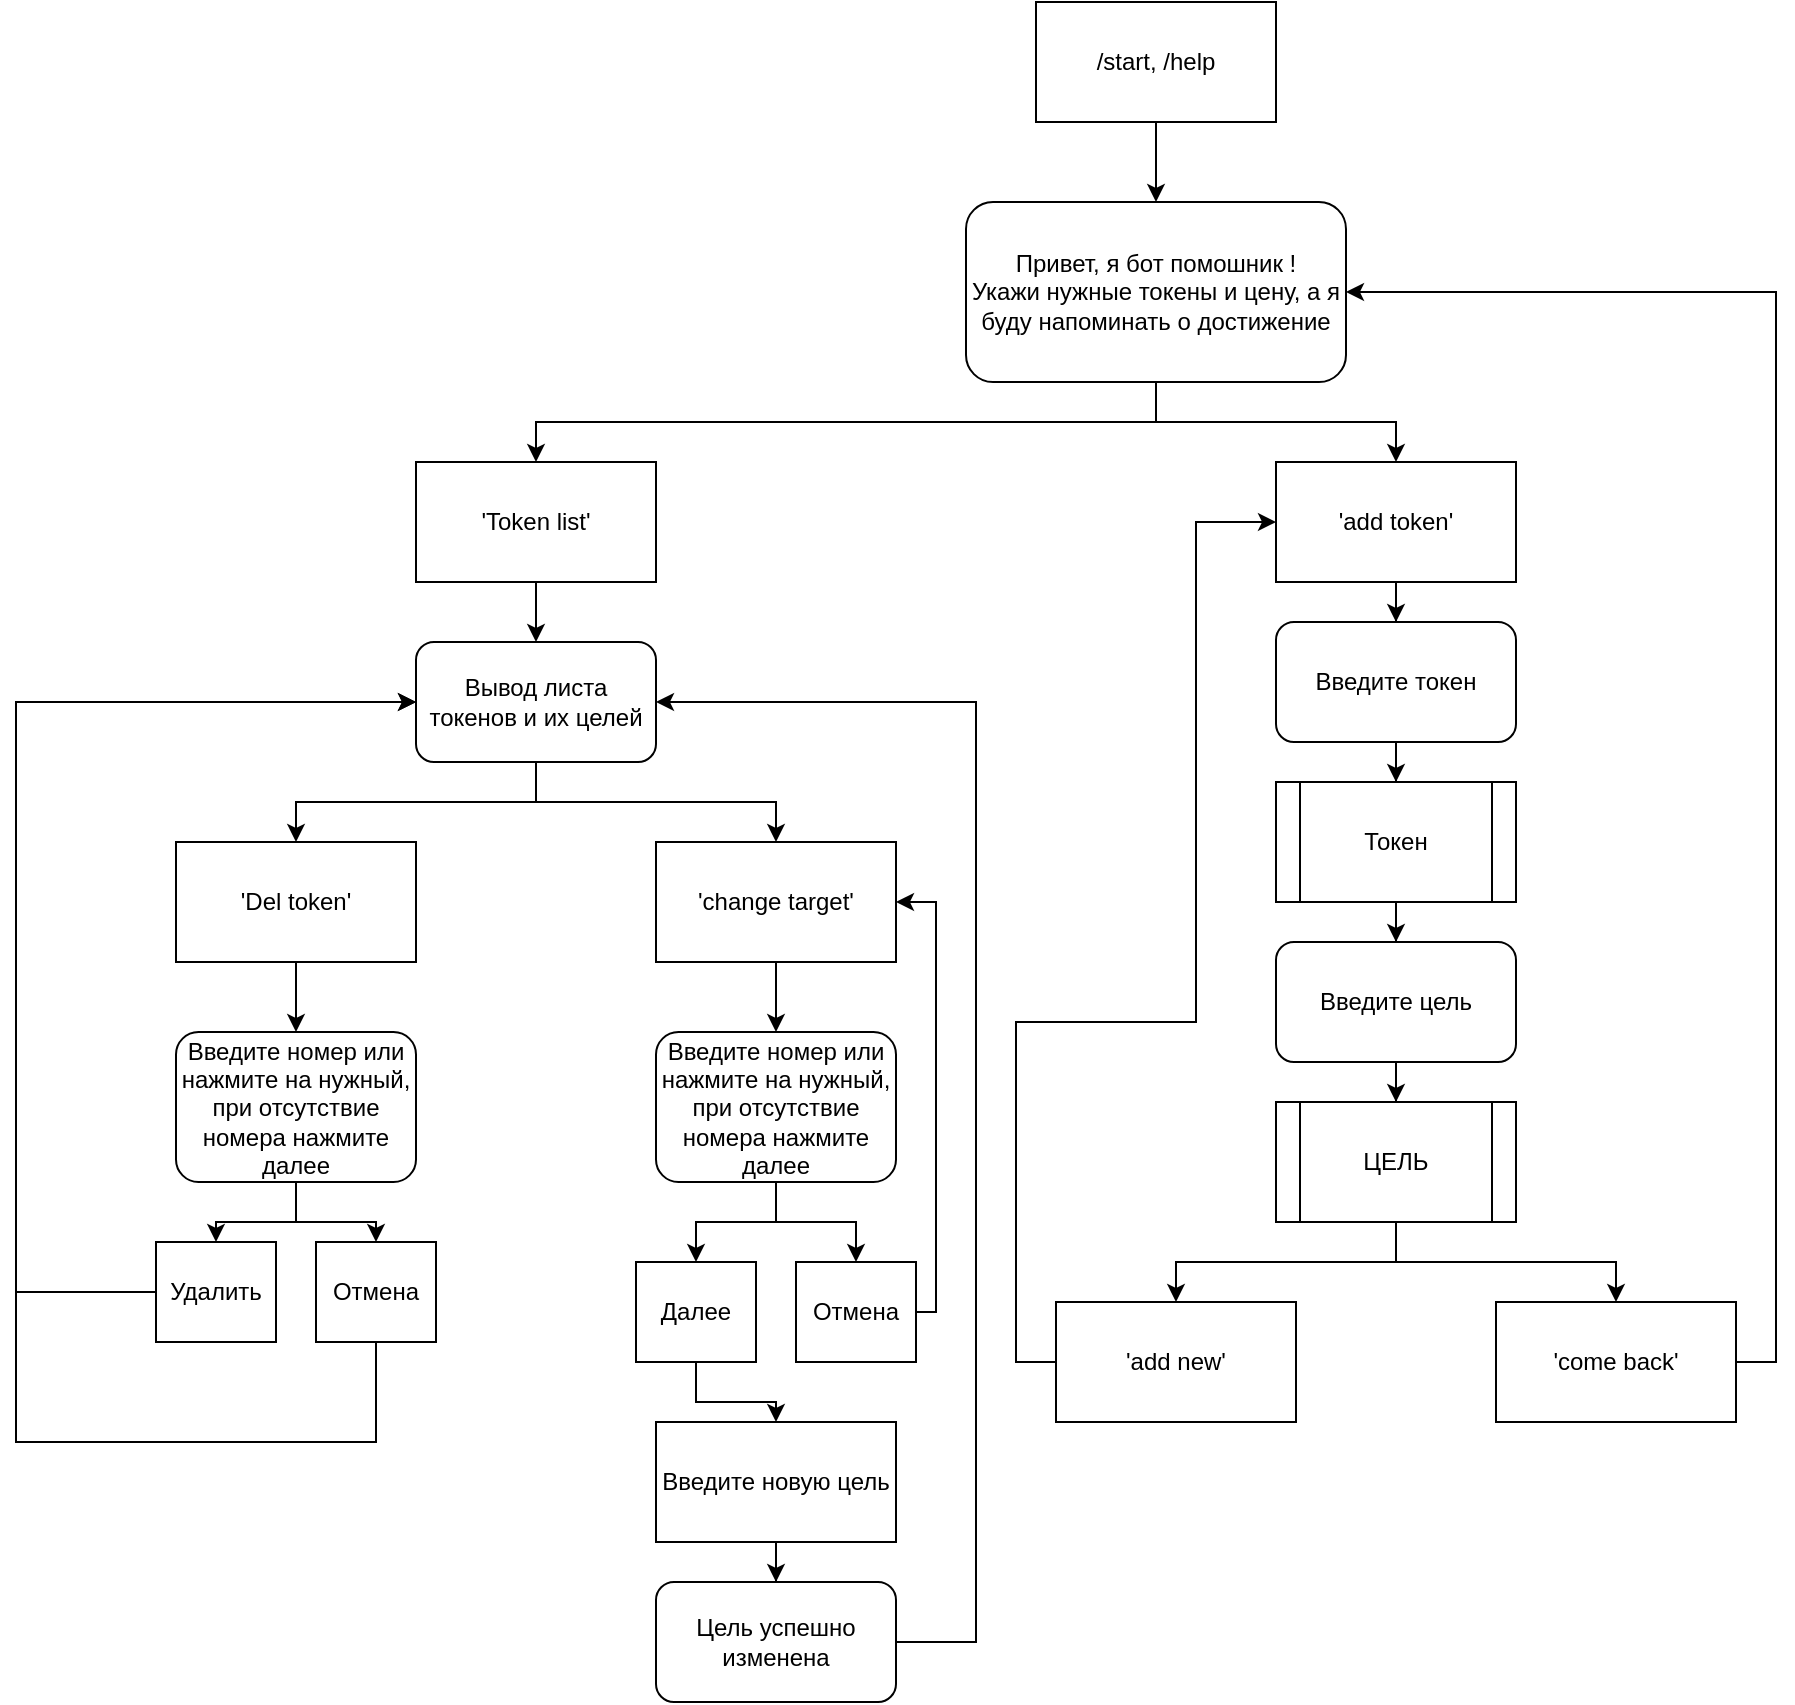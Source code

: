 <mxfile version="21.1.2" type="github">
  <diagram name="Page-1" id="x2dLZpFsMUdR2THL_J5Z">
    <mxGraphModel dx="2259" dy="779" grid="1" gridSize="10" guides="1" tooltips="1" connect="1" arrows="1" fold="1" page="1" pageScale="1" pageWidth="827" pageHeight="1169" math="0" shadow="0">
      <root>
        <mxCell id="0" />
        <mxCell id="1" parent="0" />
        <mxCell id="AJ9WOM8VjCzLyiREaS5K-4" style="edgeStyle=orthogonalEdgeStyle;rounded=0;orthogonalLoop=1;jettySize=auto;html=1;" edge="1" parent="1" source="AJ9WOM8VjCzLyiREaS5K-2" target="AJ9WOM8VjCzLyiREaS5K-3">
          <mxGeometry relative="1" as="geometry" />
        </mxCell>
        <mxCell id="AJ9WOM8VjCzLyiREaS5K-2" value="/start, /help" style="rounded=0;whiteSpace=wrap;html=1;" vertex="1" parent="1">
          <mxGeometry x="370" y="40" width="120" height="60" as="geometry" />
        </mxCell>
        <mxCell id="AJ9WOM8VjCzLyiREaS5K-7" style="edgeStyle=orthogonalEdgeStyle;rounded=0;orthogonalLoop=1;jettySize=auto;html=1;exitX=0.5;exitY=1;exitDx=0;exitDy=0;entryX=0.5;entryY=0;entryDx=0;entryDy=0;" edge="1" parent="1" source="AJ9WOM8VjCzLyiREaS5K-3" target="AJ9WOM8VjCzLyiREaS5K-5">
          <mxGeometry relative="1" as="geometry" />
        </mxCell>
        <mxCell id="AJ9WOM8VjCzLyiREaS5K-8" style="edgeStyle=orthogonalEdgeStyle;rounded=0;orthogonalLoop=1;jettySize=auto;html=1;entryX=0.5;entryY=0;entryDx=0;entryDy=0;" edge="1" parent="1" source="AJ9WOM8VjCzLyiREaS5K-3" target="AJ9WOM8VjCzLyiREaS5K-6">
          <mxGeometry relative="1" as="geometry" />
        </mxCell>
        <mxCell id="AJ9WOM8VjCzLyiREaS5K-3" value="Привет, я бот помошник !&#xa;Укажи нужные токены и цену, а я буду напоминать о достижение" style="rounded=1;whiteSpace=wrap;html=1;" vertex="1" parent="1">
          <mxGeometry x="335" y="140" width="190" height="90" as="geometry" />
        </mxCell>
        <mxCell id="AJ9WOM8VjCzLyiREaS5K-25" style="edgeStyle=orthogonalEdgeStyle;rounded=0;orthogonalLoop=1;jettySize=auto;html=1;" edge="1" parent="1" source="AJ9WOM8VjCzLyiREaS5K-5" target="AJ9WOM8VjCzLyiREaS5K-24">
          <mxGeometry relative="1" as="geometry" />
        </mxCell>
        <mxCell id="AJ9WOM8VjCzLyiREaS5K-5" value="&#39;Token list&#39;" style="rounded=0;whiteSpace=wrap;html=1;" vertex="1" parent="1">
          <mxGeometry x="60" y="270" width="120" height="60" as="geometry" />
        </mxCell>
        <mxCell id="AJ9WOM8VjCzLyiREaS5K-10" style="edgeStyle=orthogonalEdgeStyle;rounded=0;orthogonalLoop=1;jettySize=auto;html=1;entryX=0.5;entryY=0;entryDx=0;entryDy=0;" edge="1" parent="1" source="AJ9WOM8VjCzLyiREaS5K-6" target="AJ9WOM8VjCzLyiREaS5K-9">
          <mxGeometry relative="1" as="geometry" />
        </mxCell>
        <mxCell id="AJ9WOM8VjCzLyiREaS5K-6" value="&#39;add token&#39;" style="rounded=0;whiteSpace=wrap;html=1;" vertex="1" parent="1">
          <mxGeometry x="490" y="270" width="120" height="60" as="geometry" />
        </mxCell>
        <mxCell id="AJ9WOM8VjCzLyiREaS5K-16" style="edgeStyle=orthogonalEdgeStyle;rounded=0;orthogonalLoop=1;jettySize=auto;html=1;" edge="1" parent="1" source="AJ9WOM8VjCzLyiREaS5K-9" target="AJ9WOM8VjCzLyiREaS5K-15">
          <mxGeometry relative="1" as="geometry" />
        </mxCell>
        <mxCell id="AJ9WOM8VjCzLyiREaS5K-9" value="Введите токен" style="rounded=1;whiteSpace=wrap;html=1;" vertex="1" parent="1">
          <mxGeometry x="490" y="350" width="120" height="60" as="geometry" />
        </mxCell>
        <mxCell id="AJ9WOM8VjCzLyiREaS5K-14" style="edgeStyle=orthogonalEdgeStyle;rounded=0;orthogonalLoop=1;jettySize=auto;html=1;" edge="1" parent="1" source="AJ9WOM8VjCzLyiREaS5K-11" target="AJ9WOM8VjCzLyiREaS5K-13">
          <mxGeometry relative="1" as="geometry" />
        </mxCell>
        <mxCell id="AJ9WOM8VjCzLyiREaS5K-11" value="Введите цель" style="rounded=1;whiteSpace=wrap;html=1;" vertex="1" parent="1">
          <mxGeometry x="490" y="510" width="120" height="60" as="geometry" />
        </mxCell>
        <mxCell id="AJ9WOM8VjCzLyiREaS5K-20" style="edgeStyle=orthogonalEdgeStyle;rounded=0;orthogonalLoop=1;jettySize=auto;html=1;entryX=0.5;entryY=0;entryDx=0;entryDy=0;" edge="1" parent="1" source="AJ9WOM8VjCzLyiREaS5K-13" target="AJ9WOM8VjCzLyiREaS5K-19">
          <mxGeometry relative="1" as="geometry" />
        </mxCell>
        <mxCell id="AJ9WOM8VjCzLyiREaS5K-21" style="edgeStyle=orthogonalEdgeStyle;rounded=0;orthogonalLoop=1;jettySize=auto;html=1;entryX=0.5;entryY=0;entryDx=0;entryDy=0;" edge="1" parent="1" source="AJ9WOM8VjCzLyiREaS5K-13" target="AJ9WOM8VjCzLyiREaS5K-18">
          <mxGeometry relative="1" as="geometry" />
        </mxCell>
        <mxCell id="AJ9WOM8VjCzLyiREaS5K-13" value="ЦЕЛЬ" style="shape=process;whiteSpace=wrap;html=1;backgroundOutline=1;" vertex="1" parent="1">
          <mxGeometry x="490" y="590" width="120" height="60" as="geometry" />
        </mxCell>
        <mxCell id="AJ9WOM8VjCzLyiREaS5K-17" style="edgeStyle=orthogonalEdgeStyle;rounded=0;orthogonalLoop=1;jettySize=auto;html=1;" edge="1" parent="1" source="AJ9WOM8VjCzLyiREaS5K-15" target="AJ9WOM8VjCzLyiREaS5K-11">
          <mxGeometry relative="1" as="geometry" />
        </mxCell>
        <mxCell id="AJ9WOM8VjCzLyiREaS5K-15" value="Токен" style="shape=process;whiteSpace=wrap;html=1;backgroundOutline=1;" vertex="1" parent="1">
          <mxGeometry x="490" y="430" width="120" height="60" as="geometry" />
        </mxCell>
        <mxCell id="AJ9WOM8VjCzLyiREaS5K-23" style="edgeStyle=orthogonalEdgeStyle;rounded=0;orthogonalLoop=1;jettySize=auto;html=1;entryX=0;entryY=0.5;entryDx=0;entryDy=0;exitX=0;exitY=0.5;exitDx=0;exitDy=0;" edge="1" parent="1" source="AJ9WOM8VjCzLyiREaS5K-18" target="AJ9WOM8VjCzLyiREaS5K-6">
          <mxGeometry relative="1" as="geometry">
            <Array as="points">
              <mxPoint x="360" y="720" />
              <mxPoint x="360" y="550" />
              <mxPoint x="450" y="550" />
              <mxPoint x="450" y="300" />
            </Array>
          </mxGeometry>
        </mxCell>
        <mxCell id="AJ9WOM8VjCzLyiREaS5K-18" value="&#39;add new&#39;" style="rounded=0;whiteSpace=wrap;html=1;" vertex="1" parent="1">
          <mxGeometry x="380" y="690" width="120" height="60" as="geometry" />
        </mxCell>
        <mxCell id="AJ9WOM8VjCzLyiREaS5K-22" style="edgeStyle=orthogonalEdgeStyle;rounded=0;orthogonalLoop=1;jettySize=auto;html=1;entryX=1;entryY=0.5;entryDx=0;entryDy=0;exitX=1;exitY=0.5;exitDx=0;exitDy=0;" edge="1" parent="1" source="AJ9WOM8VjCzLyiREaS5K-19" target="AJ9WOM8VjCzLyiREaS5K-3">
          <mxGeometry relative="1" as="geometry" />
        </mxCell>
        <mxCell id="AJ9WOM8VjCzLyiREaS5K-19" value="&#39;come back&#39;" style="rounded=0;whiteSpace=wrap;html=1;" vertex="1" parent="1">
          <mxGeometry x="600" y="690" width="120" height="60" as="geometry" />
        </mxCell>
        <mxCell id="AJ9WOM8VjCzLyiREaS5K-28" style="edgeStyle=orthogonalEdgeStyle;rounded=0;orthogonalLoop=1;jettySize=auto;html=1;" edge="1" parent="1" source="AJ9WOM8VjCzLyiREaS5K-24" target="AJ9WOM8VjCzLyiREaS5K-27">
          <mxGeometry relative="1" as="geometry" />
        </mxCell>
        <mxCell id="AJ9WOM8VjCzLyiREaS5K-29" style="edgeStyle=orthogonalEdgeStyle;rounded=0;orthogonalLoop=1;jettySize=auto;html=1;entryX=0.5;entryY=0;entryDx=0;entryDy=0;" edge="1" parent="1" source="AJ9WOM8VjCzLyiREaS5K-24" target="AJ9WOM8VjCzLyiREaS5K-26">
          <mxGeometry relative="1" as="geometry" />
        </mxCell>
        <mxCell id="AJ9WOM8VjCzLyiREaS5K-24" value="Вывод листа токенов и их целей" style="rounded=1;whiteSpace=wrap;html=1;" vertex="1" parent="1">
          <mxGeometry x="60" y="360" width="120" height="60" as="geometry" />
        </mxCell>
        <mxCell id="AJ9WOM8VjCzLyiREaS5K-44" style="edgeStyle=orthogonalEdgeStyle;rounded=0;orthogonalLoop=1;jettySize=auto;html=1;entryX=0.5;entryY=0;entryDx=0;entryDy=0;" edge="1" parent="1" source="AJ9WOM8VjCzLyiREaS5K-26" target="AJ9WOM8VjCzLyiREaS5K-43">
          <mxGeometry relative="1" as="geometry" />
        </mxCell>
        <mxCell id="AJ9WOM8VjCzLyiREaS5K-26" value="&#39;Del token&#39;" style="rounded=0;whiteSpace=wrap;html=1;" vertex="1" parent="1">
          <mxGeometry x="-60" y="460" width="120" height="60" as="geometry" />
        </mxCell>
        <mxCell id="AJ9WOM8VjCzLyiREaS5K-31" style="edgeStyle=orthogonalEdgeStyle;rounded=0;orthogonalLoop=1;jettySize=auto;html=1;entryX=0.5;entryY=0;entryDx=0;entryDy=0;" edge="1" parent="1" source="AJ9WOM8VjCzLyiREaS5K-27" target="AJ9WOM8VjCzLyiREaS5K-30">
          <mxGeometry relative="1" as="geometry" />
        </mxCell>
        <mxCell id="AJ9WOM8VjCzLyiREaS5K-27" value="&#39;change target&#39;" style="rounded=0;whiteSpace=wrap;html=1;" vertex="1" parent="1">
          <mxGeometry x="180" y="460" width="120" height="60" as="geometry" />
        </mxCell>
        <mxCell id="AJ9WOM8VjCzLyiREaS5K-35" style="edgeStyle=orthogonalEdgeStyle;rounded=0;orthogonalLoop=1;jettySize=auto;html=1;entryX=0.5;entryY=0;entryDx=0;entryDy=0;" edge="1" parent="1" source="AJ9WOM8VjCzLyiREaS5K-30" target="AJ9WOM8VjCzLyiREaS5K-34">
          <mxGeometry relative="1" as="geometry" />
        </mxCell>
        <mxCell id="AJ9WOM8VjCzLyiREaS5K-36" style="edgeStyle=orthogonalEdgeStyle;rounded=0;orthogonalLoop=1;jettySize=auto;html=1;entryX=0.5;entryY=0;entryDx=0;entryDy=0;" edge="1" parent="1" source="AJ9WOM8VjCzLyiREaS5K-30" target="AJ9WOM8VjCzLyiREaS5K-32">
          <mxGeometry relative="1" as="geometry" />
        </mxCell>
        <mxCell id="AJ9WOM8VjCzLyiREaS5K-30" value="Введите номер или нажмите на нужный, при отсутствие номера нажмите далее" style="rounded=1;whiteSpace=wrap;html=1;" vertex="1" parent="1">
          <mxGeometry x="180" y="555" width="120" height="75" as="geometry" />
        </mxCell>
        <mxCell id="AJ9WOM8VjCzLyiREaS5K-39" style="edgeStyle=orthogonalEdgeStyle;rounded=0;orthogonalLoop=1;jettySize=auto;html=1;entryX=0.5;entryY=0;entryDx=0;entryDy=0;" edge="1" parent="1" source="AJ9WOM8VjCzLyiREaS5K-32" target="AJ9WOM8VjCzLyiREaS5K-38">
          <mxGeometry relative="1" as="geometry" />
        </mxCell>
        <mxCell id="AJ9WOM8VjCzLyiREaS5K-32" value="Далее" style="rounded=0;whiteSpace=wrap;html=1;" vertex="1" parent="1">
          <mxGeometry x="170" y="670" width="60" height="50" as="geometry" />
        </mxCell>
        <mxCell id="AJ9WOM8VjCzLyiREaS5K-37" style="edgeStyle=orthogonalEdgeStyle;rounded=0;orthogonalLoop=1;jettySize=auto;html=1;entryX=1;entryY=0.5;entryDx=0;entryDy=0;" edge="1" parent="1" source="AJ9WOM8VjCzLyiREaS5K-34" target="AJ9WOM8VjCzLyiREaS5K-27">
          <mxGeometry relative="1" as="geometry">
            <Array as="points">
              <mxPoint x="320" y="695" />
              <mxPoint x="320" y="490" />
            </Array>
          </mxGeometry>
        </mxCell>
        <mxCell id="AJ9WOM8VjCzLyiREaS5K-34" value="Отмена" style="rounded=0;whiteSpace=wrap;html=1;" vertex="1" parent="1">
          <mxGeometry x="250" y="670" width="60" height="50" as="geometry" />
        </mxCell>
        <mxCell id="AJ9WOM8VjCzLyiREaS5K-40" style="edgeStyle=orthogonalEdgeStyle;rounded=0;orthogonalLoop=1;jettySize=auto;html=1;entryX=1;entryY=0.5;entryDx=0;entryDy=0;exitX=1;exitY=0.5;exitDx=0;exitDy=0;" edge="1" parent="1" source="AJ9WOM8VjCzLyiREaS5K-41" target="AJ9WOM8VjCzLyiREaS5K-24">
          <mxGeometry relative="1" as="geometry">
            <mxPoint x="300" y="780" as="sourcePoint" />
            <Array as="points">
              <mxPoint x="340" y="860" />
              <mxPoint x="340" y="390" />
            </Array>
          </mxGeometry>
        </mxCell>
        <mxCell id="AJ9WOM8VjCzLyiREaS5K-42" style="edgeStyle=orthogonalEdgeStyle;rounded=0;orthogonalLoop=1;jettySize=auto;html=1;entryX=0.5;entryY=0;entryDx=0;entryDy=0;" edge="1" parent="1" source="AJ9WOM8VjCzLyiREaS5K-38" target="AJ9WOM8VjCzLyiREaS5K-41">
          <mxGeometry relative="1" as="geometry" />
        </mxCell>
        <mxCell id="AJ9WOM8VjCzLyiREaS5K-38" value="Введите новую цель" style="rounded=0;whiteSpace=wrap;html=1;" vertex="1" parent="1">
          <mxGeometry x="180" y="750" width="120" height="60" as="geometry" />
        </mxCell>
        <mxCell id="AJ9WOM8VjCzLyiREaS5K-41" value="Цель успешно изменена" style="rounded=1;whiteSpace=wrap;html=1;" vertex="1" parent="1">
          <mxGeometry x="180" y="830" width="120" height="60" as="geometry" />
        </mxCell>
        <mxCell id="AJ9WOM8VjCzLyiREaS5K-47" style="edgeStyle=orthogonalEdgeStyle;rounded=0;orthogonalLoop=1;jettySize=auto;html=1;entryX=0.5;entryY=0;entryDx=0;entryDy=0;" edge="1" parent="1" source="AJ9WOM8VjCzLyiREaS5K-43" target="AJ9WOM8VjCzLyiREaS5K-45">
          <mxGeometry relative="1" as="geometry" />
        </mxCell>
        <mxCell id="AJ9WOM8VjCzLyiREaS5K-48" style="edgeStyle=orthogonalEdgeStyle;rounded=0;orthogonalLoop=1;jettySize=auto;html=1;entryX=0.5;entryY=0;entryDx=0;entryDy=0;" edge="1" parent="1" source="AJ9WOM8VjCzLyiREaS5K-43" target="AJ9WOM8VjCzLyiREaS5K-46">
          <mxGeometry relative="1" as="geometry" />
        </mxCell>
        <mxCell id="AJ9WOM8VjCzLyiREaS5K-43" value="Введите номер или нажмите на нужный, при отсутствие номера нажмите далее" style="rounded=1;whiteSpace=wrap;html=1;" vertex="1" parent="1">
          <mxGeometry x="-60" y="555" width="120" height="75" as="geometry" />
        </mxCell>
        <mxCell id="AJ9WOM8VjCzLyiREaS5K-49" style="edgeStyle=orthogonalEdgeStyle;rounded=0;orthogonalLoop=1;jettySize=auto;html=1;entryX=0;entryY=0.5;entryDx=0;entryDy=0;" edge="1" parent="1" source="AJ9WOM8VjCzLyiREaS5K-45" target="AJ9WOM8VjCzLyiREaS5K-24">
          <mxGeometry relative="1" as="geometry">
            <Array as="points">
              <mxPoint x="40" y="760" />
              <mxPoint x="-140" y="760" />
              <mxPoint x="-140" y="390" />
            </Array>
          </mxGeometry>
        </mxCell>
        <mxCell id="AJ9WOM8VjCzLyiREaS5K-45" value="Отмена" style="rounded=0;whiteSpace=wrap;html=1;" vertex="1" parent="1">
          <mxGeometry x="10" y="660" width="60" height="50" as="geometry" />
        </mxCell>
        <mxCell id="AJ9WOM8VjCzLyiREaS5K-50" style="edgeStyle=orthogonalEdgeStyle;rounded=0;orthogonalLoop=1;jettySize=auto;html=1;" edge="1" parent="1" source="AJ9WOM8VjCzLyiREaS5K-46">
          <mxGeometry relative="1" as="geometry">
            <mxPoint x="60" y="390" as="targetPoint" />
            <Array as="points">
              <mxPoint x="-140" y="685" />
              <mxPoint x="-140" y="390" />
            </Array>
          </mxGeometry>
        </mxCell>
        <mxCell id="AJ9WOM8VjCzLyiREaS5K-46" value="Удалить" style="rounded=0;whiteSpace=wrap;html=1;" vertex="1" parent="1">
          <mxGeometry x="-70" y="660" width="60" height="50" as="geometry" />
        </mxCell>
      </root>
    </mxGraphModel>
  </diagram>
</mxfile>

